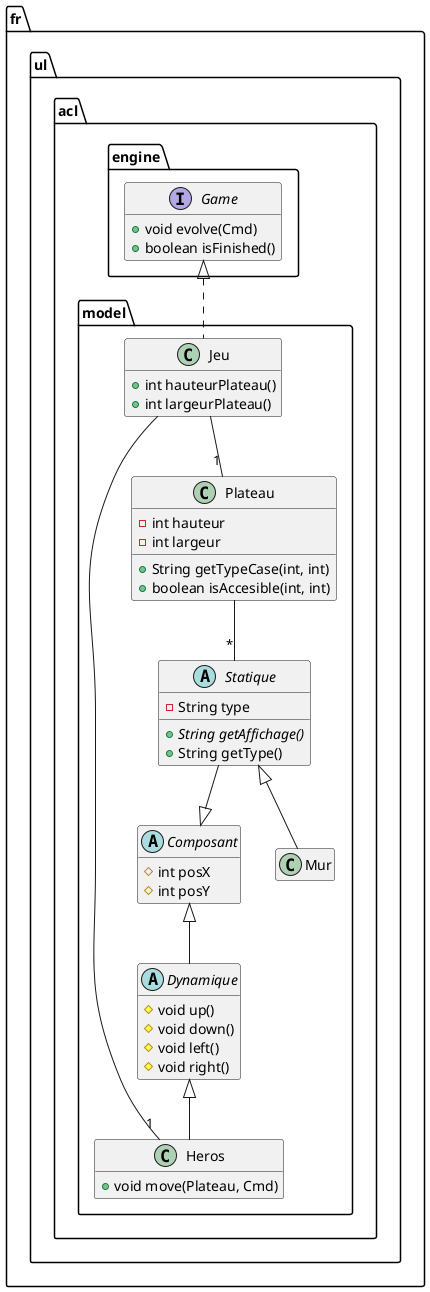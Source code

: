 @startuml

package fr.ul.acl.model {

  abstract class Composant {
    #int posX
    #int posY
  }

  abstract class Dynamique {
    #void up()
    #void down()
    #void left()
    #void right()
  }

  class Heros {
    +void move(Plateau, Cmd)
  }

  class Jeu {
    +int hauteurPlateau()
    +int largeurPlateau()
  }

  class Plateau {
    -int hauteur
    -int largeur   
    +String getTypeCase(int, int)
    +boolean isAccesible(int, int)
  }

  abstract class Statique {
    -String type
    +{abstract} String getAffichage()
    +String getType()
  }
  
  class Mur
  
  Composant <|-- Dynamique
  Dynamique <|-- Heros
  Statique <|-- Mur
  Statique --|> Composant
  
  Jeu -- "1" Heros
  Jeu -- "1" Plateau

  Plateau -- "*" Statique
}

package fr.ul.acl.engine {

  interface Game {
    +void evolve(Cmd)
    +boolean isFinished()
  }
  
}

Game <|.. Jeu

hide empty members

@enduml
